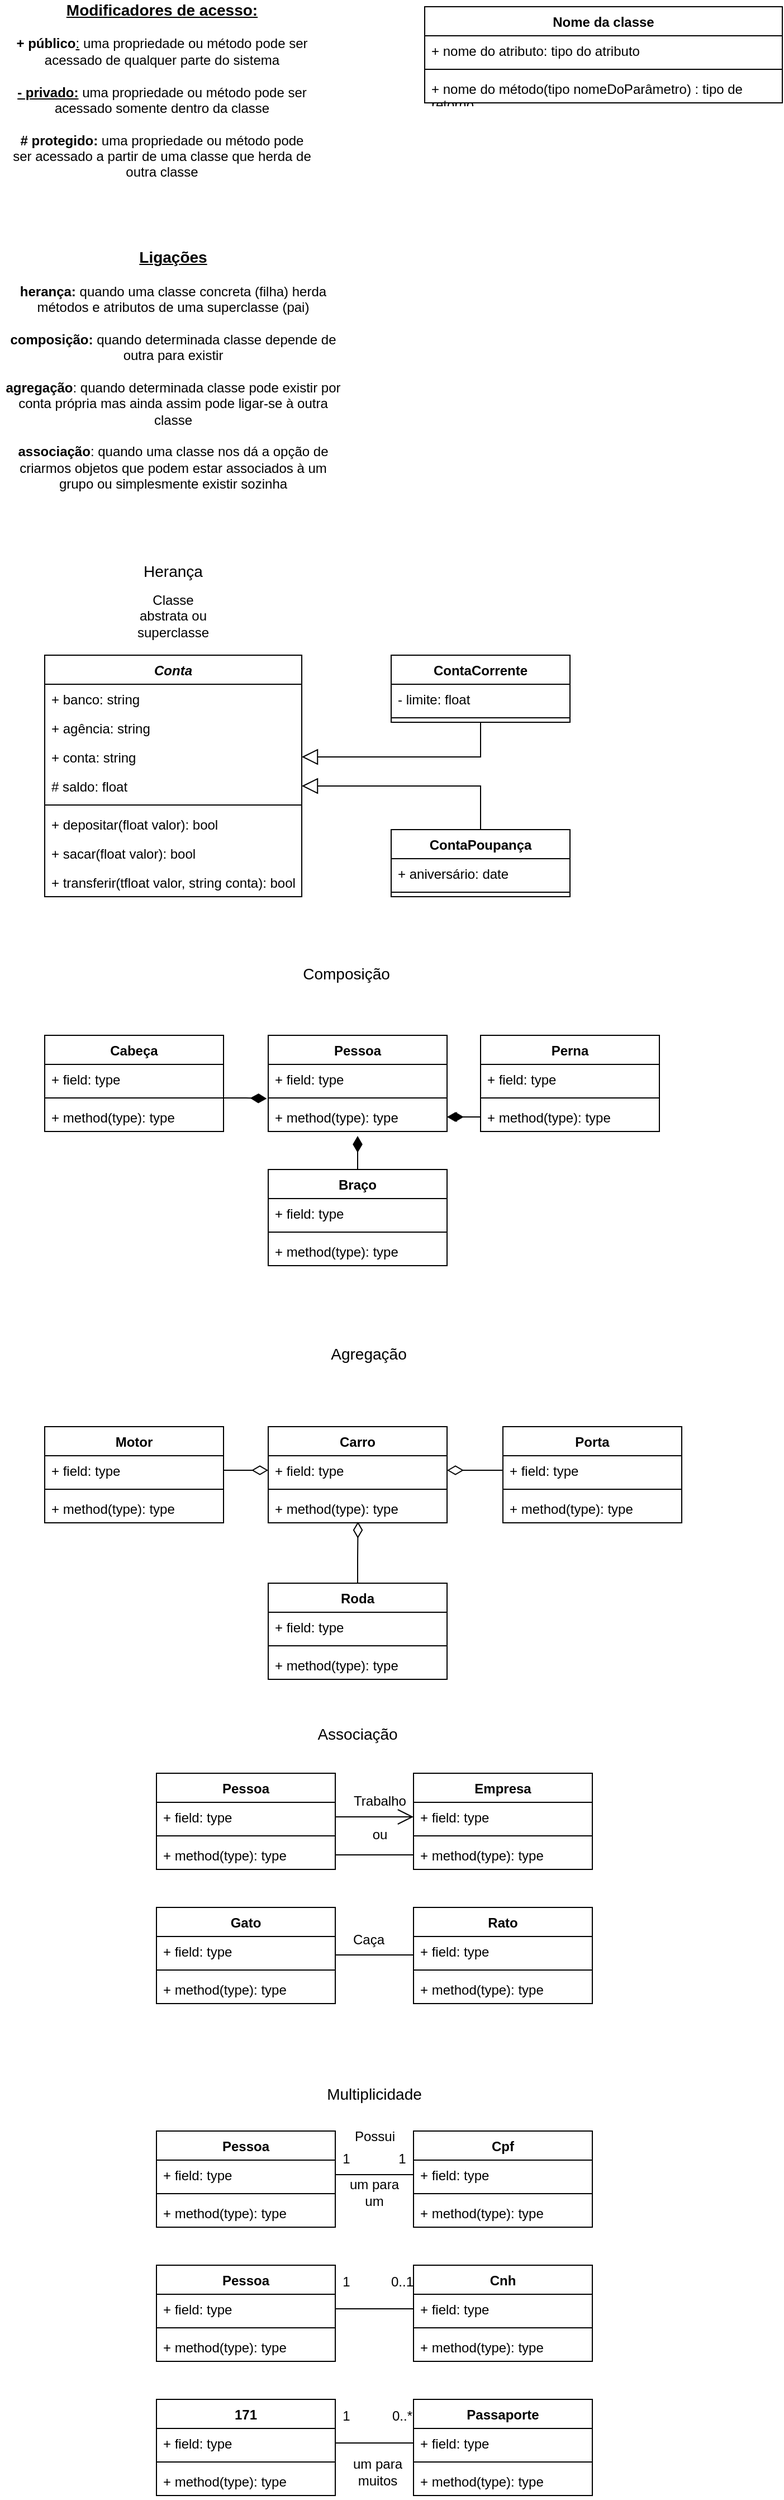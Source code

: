 <mxfile version="21.1.1" type="device">
  <diagram name="Página-1" id="pDy3V49xUpuXPkdamFhR">
    <mxGraphModel dx="1050" dy="581" grid="1" gridSize="10" guides="1" tooltips="1" connect="1" arrows="1" fold="1" page="1" pageScale="1" pageWidth="827" pageHeight="1169" math="0" shadow="0">
      <root>
        <mxCell id="0" />
        <mxCell id="1" parent="0" />
        <mxCell id="1Cip6DwEZSW43u6by4wo-1" value="&lt;u&gt;&lt;b&gt;&lt;font style=&quot;font-size: 14px;&quot;&gt;Modificadores de acesso:&lt;/font&gt;&lt;br&gt;&lt;/b&gt;&lt;/u&gt;&lt;br&gt;&lt;b style=&quot;&quot;&gt;+ público&lt;/b&gt;&lt;u&gt;:&lt;/u&gt; uma propriedade ou método pode ser acessado de qualquer parte do sistema&lt;br&gt;&lt;br&gt;&lt;u&gt;&lt;b&gt;- privado:&lt;/b&gt;&lt;/u&gt; uma propriedade ou método pode ser acessado somente dentro da classe&lt;br&gt;&lt;br&gt;&lt;b&gt;# protegido:&lt;/b&gt; uma propriedade ou método pode ser acessado a partir de uma classe que herda de outra classe" style="text;strokeColor=none;align=center;fillColor=none;html=1;verticalAlign=middle;whiteSpace=wrap;rounded=0;" vertex="1" parent="1">
          <mxGeometry x="10" y="40" width="270" height="150" as="geometry" />
        </mxCell>
        <mxCell id="1Cip6DwEZSW43u6by4wo-7" value="&lt;b style=&quot;text-decoration-line: underline;&quot;&gt;&lt;font style=&quot;font-size: 14px;&quot;&gt;Ligações&lt;/font&gt;&lt;/b&gt;&lt;br&gt;&lt;br&gt;&lt;b&gt;herança:&lt;/b&gt; quando uma classe concreta (filha) herda métodos e atributos de uma superclasse (pai)&lt;br&gt;&lt;br&gt;&lt;b&gt;composição: &lt;/b&gt;quando determinada classe depende de outra para existir&lt;br&gt;&lt;br&gt;&lt;b&gt;agregação&lt;/b&gt;: quando determinada classe pode existir por conta própria mas ainda assim pode ligar-se à outra classe&lt;br&gt;&lt;br&gt;&lt;b&gt;associação&lt;/b&gt;: quando uma classe nos dá a opção de criarmos objetos que podem estar associados à um grupo ou simplesmente existir sozinha" style="text;strokeColor=none;align=center;fillColor=none;html=1;verticalAlign=middle;whiteSpace=wrap;rounded=0;" vertex="1" parent="1">
          <mxGeometry y="350" width="310" height="30" as="geometry" />
        </mxCell>
        <mxCell id="1Cip6DwEZSW43u6by4wo-8" value="Nome da classe" style="swimlane;fontStyle=1;align=center;verticalAlign=top;childLayout=stackLayout;horizontal=1;startSize=26;horizontalStack=0;resizeParent=1;resizeParentMax=0;resizeLast=0;collapsible=1;marginBottom=0;whiteSpace=wrap;html=1;" vertex="1" parent="1">
          <mxGeometry x="380" y="40" width="320" height="86" as="geometry" />
        </mxCell>
        <mxCell id="1Cip6DwEZSW43u6by4wo-9" value="+ nome do atributo: tipo do atributo" style="text;strokeColor=none;fillColor=none;align=left;verticalAlign=top;spacingLeft=4;spacingRight=4;overflow=hidden;rotatable=0;points=[[0,0.5],[1,0.5]];portConstraint=eastwest;whiteSpace=wrap;html=1;" vertex="1" parent="1Cip6DwEZSW43u6by4wo-8">
          <mxGeometry y="26" width="320" height="26" as="geometry" />
        </mxCell>
        <mxCell id="1Cip6DwEZSW43u6by4wo-10" value="" style="line;strokeWidth=1;fillColor=none;align=left;verticalAlign=middle;spacingTop=-1;spacingLeft=3;spacingRight=3;rotatable=0;labelPosition=right;points=[];portConstraint=eastwest;strokeColor=inherit;" vertex="1" parent="1Cip6DwEZSW43u6by4wo-8">
          <mxGeometry y="52" width="320" height="8" as="geometry" />
        </mxCell>
        <mxCell id="1Cip6DwEZSW43u6by4wo-11" value="+ nome do método(tipo nomeDoParâmetro) : tipo de retorno" style="text;strokeColor=none;fillColor=none;align=left;verticalAlign=top;spacingLeft=4;spacingRight=4;overflow=hidden;rotatable=0;points=[[0,0.5],[1,0.5]];portConstraint=eastwest;whiteSpace=wrap;html=1;" vertex="1" parent="1Cip6DwEZSW43u6by4wo-8">
          <mxGeometry y="60" width="320" height="26" as="geometry" />
        </mxCell>
        <mxCell id="1Cip6DwEZSW43u6by4wo-12" value="&lt;font style=&quot;font-size: 14px;&quot;&gt;Herança&lt;/font&gt;" style="text;strokeColor=none;align=center;fillColor=none;html=1;verticalAlign=middle;whiteSpace=wrap;rounded=0;" vertex="1" parent="1">
          <mxGeometry x="125" y="530" width="60" height="30" as="geometry" />
        </mxCell>
        <mxCell id="1Cip6DwEZSW43u6by4wo-13" value="&lt;i&gt;Conta&lt;/i&gt;" style="swimlane;fontStyle=1;align=center;verticalAlign=top;childLayout=stackLayout;horizontal=1;startSize=26;horizontalStack=0;resizeParent=1;resizeParentMax=0;resizeLast=0;collapsible=1;marginBottom=0;whiteSpace=wrap;html=1;" vertex="1" parent="1">
          <mxGeometry x="40" y="620" width="230" height="216" as="geometry" />
        </mxCell>
        <mxCell id="1Cip6DwEZSW43u6by4wo-14" value="+ banco: string" style="text;strokeColor=none;fillColor=none;align=left;verticalAlign=top;spacingLeft=4;spacingRight=4;overflow=hidden;rotatable=0;points=[[0,0.5],[1,0.5]];portConstraint=eastwest;whiteSpace=wrap;html=1;" vertex="1" parent="1Cip6DwEZSW43u6by4wo-13">
          <mxGeometry y="26" width="230" height="26" as="geometry" />
        </mxCell>
        <mxCell id="1Cip6DwEZSW43u6by4wo-18" value="+ agência: string" style="text;strokeColor=none;fillColor=none;align=left;verticalAlign=top;spacingLeft=4;spacingRight=4;overflow=hidden;rotatable=0;points=[[0,0.5],[1,0.5]];portConstraint=eastwest;whiteSpace=wrap;html=1;" vertex="1" parent="1Cip6DwEZSW43u6by4wo-13">
          <mxGeometry y="52" width="230" height="26" as="geometry" />
        </mxCell>
        <mxCell id="1Cip6DwEZSW43u6by4wo-20" value="+ conta: string" style="text;strokeColor=none;fillColor=none;align=left;verticalAlign=top;spacingLeft=4;spacingRight=4;overflow=hidden;rotatable=0;points=[[0,0.5],[1,0.5]];portConstraint=eastwest;whiteSpace=wrap;html=1;" vertex="1" parent="1Cip6DwEZSW43u6by4wo-13">
          <mxGeometry y="78" width="230" height="26" as="geometry" />
        </mxCell>
        <mxCell id="1Cip6DwEZSW43u6by4wo-19" value="# saldo: float" style="text;strokeColor=none;fillColor=none;align=left;verticalAlign=top;spacingLeft=4;spacingRight=4;overflow=hidden;rotatable=0;points=[[0,0.5],[1,0.5]];portConstraint=eastwest;whiteSpace=wrap;html=1;" vertex="1" parent="1Cip6DwEZSW43u6by4wo-13">
          <mxGeometry y="104" width="230" height="26" as="geometry" />
        </mxCell>
        <mxCell id="1Cip6DwEZSW43u6by4wo-15" value="" style="line;strokeWidth=1;fillColor=none;align=left;verticalAlign=middle;spacingTop=-1;spacingLeft=3;spacingRight=3;rotatable=0;labelPosition=right;points=[];portConstraint=eastwest;strokeColor=inherit;" vertex="1" parent="1Cip6DwEZSW43u6by4wo-13">
          <mxGeometry y="130" width="230" height="8" as="geometry" />
        </mxCell>
        <mxCell id="1Cip6DwEZSW43u6by4wo-16" value="+ depositar(float valor): bool" style="text;strokeColor=none;fillColor=none;align=left;verticalAlign=top;spacingLeft=4;spacingRight=4;overflow=hidden;rotatable=0;points=[[0,0.5],[1,0.5]];portConstraint=eastwest;whiteSpace=wrap;html=1;" vertex="1" parent="1Cip6DwEZSW43u6by4wo-13">
          <mxGeometry y="138" width="230" height="26" as="geometry" />
        </mxCell>
        <mxCell id="1Cip6DwEZSW43u6by4wo-21" value="+ sacar(float valor): bool" style="text;strokeColor=none;fillColor=none;align=left;verticalAlign=top;spacingLeft=4;spacingRight=4;overflow=hidden;rotatable=0;points=[[0,0.5],[1,0.5]];portConstraint=eastwest;whiteSpace=wrap;html=1;" vertex="1" parent="1Cip6DwEZSW43u6by4wo-13">
          <mxGeometry y="164" width="230" height="26" as="geometry" />
        </mxCell>
        <mxCell id="1Cip6DwEZSW43u6by4wo-22" value="+ transferir(tfloat valor, string conta): bool" style="text;strokeColor=none;fillColor=none;align=left;verticalAlign=top;spacingLeft=4;spacingRight=4;overflow=hidden;rotatable=0;points=[[0,0.5],[1,0.5]];portConstraint=eastwest;whiteSpace=wrap;html=1;" vertex="1" parent="1Cip6DwEZSW43u6by4wo-13">
          <mxGeometry y="190" width="230" height="26" as="geometry" />
        </mxCell>
        <mxCell id="1Cip6DwEZSW43u6by4wo-23" value="Classe abstrata ou superclasse" style="text;strokeColor=none;align=center;fillColor=none;html=1;verticalAlign=middle;whiteSpace=wrap;rounded=0;" vertex="1" parent="1">
          <mxGeometry x="125" y="570" width="60" height="30" as="geometry" />
        </mxCell>
        <mxCell id="1Cip6DwEZSW43u6by4wo-35" style="edgeStyle=orthogonalEdgeStyle;rounded=0;orthogonalLoop=1;jettySize=auto;html=1;entryX=1;entryY=0.5;entryDx=0;entryDy=0;endArrow=block;endFill=0;endSize=12;" edge="1" parent="1" source="1Cip6DwEZSW43u6by4wo-26" target="1Cip6DwEZSW43u6by4wo-20">
          <mxGeometry relative="1" as="geometry" />
        </mxCell>
        <mxCell id="1Cip6DwEZSW43u6by4wo-26" value="ContaCorrente" style="swimlane;fontStyle=1;align=center;verticalAlign=top;childLayout=stackLayout;horizontal=1;startSize=26;horizontalStack=0;resizeParent=1;resizeParentMax=0;resizeLast=0;collapsible=1;marginBottom=0;whiteSpace=wrap;html=1;" vertex="1" parent="1">
          <mxGeometry x="350" y="620" width="160" height="60" as="geometry" />
        </mxCell>
        <mxCell id="1Cip6DwEZSW43u6by4wo-27" value="- limite: float" style="text;strokeColor=none;fillColor=none;align=left;verticalAlign=top;spacingLeft=4;spacingRight=4;overflow=hidden;rotatable=0;points=[[0,0.5],[1,0.5]];portConstraint=eastwest;whiteSpace=wrap;html=1;" vertex="1" parent="1Cip6DwEZSW43u6by4wo-26">
          <mxGeometry y="26" width="160" height="26" as="geometry" />
        </mxCell>
        <mxCell id="1Cip6DwEZSW43u6by4wo-28" value="" style="line;strokeWidth=1;fillColor=none;align=left;verticalAlign=middle;spacingTop=-1;spacingLeft=3;spacingRight=3;rotatable=0;labelPosition=right;points=[];portConstraint=eastwest;strokeColor=inherit;" vertex="1" parent="1Cip6DwEZSW43u6by4wo-26">
          <mxGeometry y="52" width="160" height="8" as="geometry" />
        </mxCell>
        <mxCell id="1Cip6DwEZSW43u6by4wo-38" style="edgeStyle=orthogonalEdgeStyle;rounded=0;orthogonalLoop=1;jettySize=auto;html=1;entryX=1;entryY=0.5;entryDx=0;entryDy=0;endArrow=block;endFill=0;startSize=6;endSize=12;" edge="1" parent="1" source="1Cip6DwEZSW43u6by4wo-30" target="1Cip6DwEZSW43u6by4wo-19">
          <mxGeometry relative="1" as="geometry" />
        </mxCell>
        <mxCell id="1Cip6DwEZSW43u6by4wo-30" value="ContaPoupança" style="swimlane;fontStyle=1;align=center;verticalAlign=top;childLayout=stackLayout;horizontal=1;startSize=26;horizontalStack=0;resizeParent=1;resizeParentMax=0;resizeLast=0;collapsible=1;marginBottom=0;whiteSpace=wrap;html=1;" vertex="1" parent="1">
          <mxGeometry x="350" y="776" width="160" height="60" as="geometry" />
        </mxCell>
        <mxCell id="1Cip6DwEZSW43u6by4wo-31" value="+ aniversário: date" style="text;strokeColor=none;fillColor=none;align=left;verticalAlign=top;spacingLeft=4;spacingRight=4;overflow=hidden;rotatable=0;points=[[0,0.5],[1,0.5]];portConstraint=eastwest;whiteSpace=wrap;html=1;" vertex="1" parent="1Cip6DwEZSW43u6by4wo-30">
          <mxGeometry y="26" width="160" height="26" as="geometry" />
        </mxCell>
        <mxCell id="1Cip6DwEZSW43u6by4wo-32" value="" style="line;strokeWidth=1;fillColor=none;align=left;verticalAlign=middle;spacingTop=-1;spacingLeft=3;spacingRight=3;rotatable=0;labelPosition=right;points=[];portConstraint=eastwest;strokeColor=inherit;" vertex="1" parent="1Cip6DwEZSW43u6by4wo-30">
          <mxGeometry y="52" width="160" height="8" as="geometry" />
        </mxCell>
        <mxCell id="1Cip6DwEZSW43u6by4wo-39" value="&lt;font style=&quot;font-size: 14px;&quot;&gt;Composição&lt;/font&gt;" style="text;strokeColor=none;align=center;fillColor=none;html=1;verticalAlign=middle;whiteSpace=wrap;rounded=0;" vertex="1" parent="1">
          <mxGeometry x="280" y="890" width="60" height="30" as="geometry" />
        </mxCell>
        <mxCell id="1Cip6DwEZSW43u6by4wo-40" value="Cabeça" style="swimlane;fontStyle=1;align=center;verticalAlign=top;childLayout=stackLayout;horizontal=1;startSize=26;horizontalStack=0;resizeParent=1;resizeParentMax=0;resizeLast=0;collapsible=1;marginBottom=0;whiteSpace=wrap;html=1;" vertex="1" parent="1">
          <mxGeometry x="40" y="960" width="160" height="86" as="geometry" />
        </mxCell>
        <mxCell id="1Cip6DwEZSW43u6by4wo-41" value="+ field: type" style="text;strokeColor=none;fillColor=none;align=left;verticalAlign=top;spacingLeft=4;spacingRight=4;overflow=hidden;rotatable=0;points=[[0,0.5],[1,0.5]];portConstraint=eastwest;whiteSpace=wrap;html=1;" vertex="1" parent="1Cip6DwEZSW43u6by4wo-40">
          <mxGeometry y="26" width="160" height="26" as="geometry" />
        </mxCell>
        <mxCell id="1Cip6DwEZSW43u6by4wo-42" value="" style="line;strokeWidth=1;fillColor=none;align=left;verticalAlign=middle;spacingTop=-1;spacingLeft=3;spacingRight=3;rotatable=0;labelPosition=right;points=[];portConstraint=eastwest;strokeColor=inherit;" vertex="1" parent="1Cip6DwEZSW43u6by4wo-40">
          <mxGeometry y="52" width="160" height="8" as="geometry" />
        </mxCell>
        <mxCell id="1Cip6DwEZSW43u6by4wo-43" value="+ method(type): type" style="text;strokeColor=none;fillColor=none;align=left;verticalAlign=top;spacingLeft=4;spacingRight=4;overflow=hidden;rotatable=0;points=[[0,0.5],[1,0.5]];portConstraint=eastwest;whiteSpace=wrap;html=1;" vertex="1" parent="1Cip6DwEZSW43u6by4wo-40">
          <mxGeometry y="60" width="160" height="26" as="geometry" />
        </mxCell>
        <mxCell id="1Cip6DwEZSW43u6by4wo-49" value="Pessoa" style="swimlane;fontStyle=1;align=center;verticalAlign=top;childLayout=stackLayout;horizontal=1;startSize=26;horizontalStack=0;resizeParent=1;resizeParentMax=0;resizeLast=0;collapsible=1;marginBottom=0;whiteSpace=wrap;html=1;" vertex="1" parent="1">
          <mxGeometry x="240" y="960" width="160" height="86" as="geometry" />
        </mxCell>
        <mxCell id="1Cip6DwEZSW43u6by4wo-50" value="+ field: type" style="text;strokeColor=none;fillColor=none;align=left;verticalAlign=top;spacingLeft=4;spacingRight=4;overflow=hidden;rotatable=0;points=[[0,0.5],[1,0.5]];portConstraint=eastwest;whiteSpace=wrap;html=1;" vertex="1" parent="1Cip6DwEZSW43u6by4wo-49">
          <mxGeometry y="26" width="160" height="26" as="geometry" />
        </mxCell>
        <mxCell id="1Cip6DwEZSW43u6by4wo-51" value="" style="line;strokeWidth=1;fillColor=none;align=left;verticalAlign=middle;spacingTop=-1;spacingLeft=3;spacingRight=3;rotatable=0;labelPosition=right;points=[];portConstraint=eastwest;strokeColor=inherit;" vertex="1" parent="1Cip6DwEZSW43u6by4wo-49">
          <mxGeometry y="52" width="160" height="8" as="geometry" />
        </mxCell>
        <mxCell id="1Cip6DwEZSW43u6by4wo-52" value="+ method(type): type" style="text;strokeColor=none;fillColor=none;align=left;verticalAlign=top;spacingLeft=4;spacingRight=4;overflow=hidden;rotatable=0;points=[[0,0.5],[1,0.5]];portConstraint=eastwest;whiteSpace=wrap;html=1;" vertex="1" parent="1Cip6DwEZSW43u6by4wo-49">
          <mxGeometry y="60" width="160" height="26" as="geometry" />
        </mxCell>
        <mxCell id="1Cip6DwEZSW43u6by4wo-53" value="Perna" style="swimlane;fontStyle=1;align=center;verticalAlign=top;childLayout=stackLayout;horizontal=1;startSize=26;horizontalStack=0;resizeParent=1;resizeParentMax=0;resizeLast=0;collapsible=1;marginBottom=0;whiteSpace=wrap;html=1;" vertex="1" parent="1">
          <mxGeometry x="430" y="960" width="160" height="86" as="geometry" />
        </mxCell>
        <mxCell id="1Cip6DwEZSW43u6by4wo-54" value="+ field: type" style="text;strokeColor=none;fillColor=none;align=left;verticalAlign=top;spacingLeft=4;spacingRight=4;overflow=hidden;rotatable=0;points=[[0,0.5],[1,0.5]];portConstraint=eastwest;whiteSpace=wrap;html=1;" vertex="1" parent="1Cip6DwEZSW43u6by4wo-53">
          <mxGeometry y="26" width="160" height="26" as="geometry" />
        </mxCell>
        <mxCell id="1Cip6DwEZSW43u6by4wo-55" value="" style="line;strokeWidth=1;fillColor=none;align=left;verticalAlign=middle;spacingTop=-1;spacingLeft=3;spacingRight=3;rotatable=0;labelPosition=right;points=[];portConstraint=eastwest;strokeColor=inherit;" vertex="1" parent="1Cip6DwEZSW43u6by4wo-53">
          <mxGeometry y="52" width="160" height="8" as="geometry" />
        </mxCell>
        <mxCell id="1Cip6DwEZSW43u6by4wo-56" value="+ method(type): type" style="text;strokeColor=none;fillColor=none;align=left;verticalAlign=top;spacingLeft=4;spacingRight=4;overflow=hidden;rotatable=0;points=[[0,0.5],[1,0.5]];portConstraint=eastwest;whiteSpace=wrap;html=1;" vertex="1" parent="1Cip6DwEZSW43u6by4wo-53">
          <mxGeometry y="60" width="160" height="26" as="geometry" />
        </mxCell>
        <mxCell id="1Cip6DwEZSW43u6by4wo-63" style="edgeStyle=orthogonalEdgeStyle;rounded=0;orthogonalLoop=1;jettySize=auto;html=1;startSize=12;endArrow=diamondThin;endFill=1;endSize=12;" edge="1" parent="1" source="1Cip6DwEZSW43u6by4wo-57">
          <mxGeometry relative="1" as="geometry">
            <mxPoint x="320" y="1050" as="targetPoint" />
          </mxGeometry>
        </mxCell>
        <mxCell id="1Cip6DwEZSW43u6by4wo-57" value="Braço" style="swimlane;fontStyle=1;align=center;verticalAlign=top;childLayout=stackLayout;horizontal=1;startSize=26;horizontalStack=0;resizeParent=1;resizeParentMax=0;resizeLast=0;collapsible=1;marginBottom=0;whiteSpace=wrap;html=1;" vertex="1" parent="1">
          <mxGeometry x="240" y="1080" width="160" height="86" as="geometry" />
        </mxCell>
        <mxCell id="1Cip6DwEZSW43u6by4wo-58" value="+ field: type" style="text;strokeColor=none;fillColor=none;align=left;verticalAlign=top;spacingLeft=4;spacingRight=4;overflow=hidden;rotatable=0;points=[[0,0.5],[1,0.5]];portConstraint=eastwest;whiteSpace=wrap;html=1;" vertex="1" parent="1Cip6DwEZSW43u6by4wo-57">
          <mxGeometry y="26" width="160" height="26" as="geometry" />
        </mxCell>
        <mxCell id="1Cip6DwEZSW43u6by4wo-59" value="" style="line;strokeWidth=1;fillColor=none;align=left;verticalAlign=middle;spacingTop=-1;spacingLeft=3;spacingRight=3;rotatable=0;labelPosition=right;points=[];portConstraint=eastwest;strokeColor=inherit;" vertex="1" parent="1Cip6DwEZSW43u6by4wo-57">
          <mxGeometry y="52" width="160" height="8" as="geometry" />
        </mxCell>
        <mxCell id="1Cip6DwEZSW43u6by4wo-60" value="+ method(type): type" style="text;strokeColor=none;fillColor=none;align=left;verticalAlign=top;spacingLeft=4;spacingRight=4;overflow=hidden;rotatable=0;points=[[0,0.5],[1,0.5]];portConstraint=eastwest;whiteSpace=wrap;html=1;" vertex="1" parent="1Cip6DwEZSW43u6by4wo-57">
          <mxGeometry y="60" width="160" height="26" as="geometry" />
        </mxCell>
        <mxCell id="1Cip6DwEZSW43u6by4wo-62" style="edgeStyle=orthogonalEdgeStyle;rounded=0;orthogonalLoop=1;jettySize=auto;html=1;entryX=-0.008;entryY=-0.131;entryDx=0;entryDy=0;entryPerimeter=0;endSize=12;endArrow=diamondThin;endFill=1;" edge="1" parent="1" source="1Cip6DwEZSW43u6by4wo-42" target="1Cip6DwEZSW43u6by4wo-52">
          <mxGeometry relative="1" as="geometry" />
        </mxCell>
        <mxCell id="1Cip6DwEZSW43u6by4wo-64" style="edgeStyle=orthogonalEdgeStyle;rounded=0;orthogonalLoop=1;jettySize=auto;html=1;entryX=1;entryY=0.5;entryDx=0;entryDy=0;endSize=12;endArrow=diamondThin;endFill=1;" edge="1" parent="1" source="1Cip6DwEZSW43u6by4wo-56" target="1Cip6DwEZSW43u6by4wo-52">
          <mxGeometry relative="1" as="geometry" />
        </mxCell>
        <mxCell id="1Cip6DwEZSW43u6by4wo-65" style="edgeStyle=orthogonalEdgeStyle;rounded=0;orthogonalLoop=1;jettySize=auto;html=1;entryX=1;entryY=0.5;entryDx=0;entryDy=0;" edge="1" parent="1" source="1Cip6DwEZSW43u6by4wo-56" target="1Cip6DwEZSW43u6by4wo-52">
          <mxGeometry relative="1" as="geometry" />
        </mxCell>
        <mxCell id="1Cip6DwEZSW43u6by4wo-66" value="&lt;font style=&quot;font-size: 14px;&quot;&gt;Agregação&lt;/font&gt;" style="text;strokeColor=none;align=center;fillColor=none;html=1;verticalAlign=middle;whiteSpace=wrap;rounded=0;" vertex="1" parent="1">
          <mxGeometry x="300" y="1230" width="60" height="30" as="geometry" />
        </mxCell>
        <mxCell id="1Cip6DwEZSW43u6by4wo-68" value="Carro" style="swimlane;fontStyle=1;align=center;verticalAlign=top;childLayout=stackLayout;horizontal=1;startSize=26;horizontalStack=0;resizeParent=1;resizeParentMax=0;resizeLast=0;collapsible=1;marginBottom=0;whiteSpace=wrap;html=1;" vertex="1" parent="1">
          <mxGeometry x="240" y="1310" width="160" height="86" as="geometry" />
        </mxCell>
        <mxCell id="1Cip6DwEZSW43u6by4wo-69" value="+ field: type" style="text;strokeColor=none;fillColor=none;align=left;verticalAlign=top;spacingLeft=4;spacingRight=4;overflow=hidden;rotatable=0;points=[[0,0.5],[1,0.5]];portConstraint=eastwest;whiteSpace=wrap;html=1;" vertex="1" parent="1Cip6DwEZSW43u6by4wo-68">
          <mxGeometry y="26" width="160" height="26" as="geometry" />
        </mxCell>
        <mxCell id="1Cip6DwEZSW43u6by4wo-70" value="" style="line;strokeWidth=1;fillColor=none;align=left;verticalAlign=middle;spacingTop=-1;spacingLeft=3;spacingRight=3;rotatable=0;labelPosition=right;points=[];portConstraint=eastwest;strokeColor=inherit;" vertex="1" parent="1Cip6DwEZSW43u6by4wo-68">
          <mxGeometry y="52" width="160" height="8" as="geometry" />
        </mxCell>
        <mxCell id="1Cip6DwEZSW43u6by4wo-71" value="+ method(type): type" style="text;strokeColor=none;fillColor=none;align=left;verticalAlign=top;spacingLeft=4;spacingRight=4;overflow=hidden;rotatable=0;points=[[0,0.5],[1,0.5]];portConstraint=eastwest;whiteSpace=wrap;html=1;" vertex="1" parent="1Cip6DwEZSW43u6by4wo-68">
          <mxGeometry y="60" width="160" height="26" as="geometry" />
        </mxCell>
        <mxCell id="1Cip6DwEZSW43u6by4wo-72" value="Motor" style="swimlane;fontStyle=1;align=center;verticalAlign=top;childLayout=stackLayout;horizontal=1;startSize=26;horizontalStack=0;resizeParent=1;resizeParentMax=0;resizeLast=0;collapsible=1;marginBottom=0;whiteSpace=wrap;html=1;" vertex="1" parent="1">
          <mxGeometry x="40" y="1310" width="160" height="86" as="geometry" />
        </mxCell>
        <mxCell id="1Cip6DwEZSW43u6by4wo-73" value="+ field: type" style="text;strokeColor=none;fillColor=none;align=left;verticalAlign=top;spacingLeft=4;spacingRight=4;overflow=hidden;rotatable=0;points=[[0,0.5],[1,0.5]];portConstraint=eastwest;whiteSpace=wrap;html=1;" vertex="1" parent="1Cip6DwEZSW43u6by4wo-72">
          <mxGeometry y="26" width="160" height="26" as="geometry" />
        </mxCell>
        <mxCell id="1Cip6DwEZSW43u6by4wo-74" value="" style="line;strokeWidth=1;fillColor=none;align=left;verticalAlign=middle;spacingTop=-1;spacingLeft=3;spacingRight=3;rotatable=0;labelPosition=right;points=[];portConstraint=eastwest;strokeColor=inherit;" vertex="1" parent="1Cip6DwEZSW43u6by4wo-72">
          <mxGeometry y="52" width="160" height="8" as="geometry" />
        </mxCell>
        <mxCell id="1Cip6DwEZSW43u6by4wo-75" value="+ method(type): type" style="text;strokeColor=none;fillColor=none;align=left;verticalAlign=top;spacingLeft=4;spacingRight=4;overflow=hidden;rotatable=0;points=[[0,0.5],[1,0.5]];portConstraint=eastwest;whiteSpace=wrap;html=1;" vertex="1" parent="1Cip6DwEZSW43u6by4wo-72">
          <mxGeometry y="60" width="160" height="26" as="geometry" />
        </mxCell>
        <mxCell id="1Cip6DwEZSW43u6by4wo-76" value="Porta" style="swimlane;fontStyle=1;align=center;verticalAlign=top;childLayout=stackLayout;horizontal=1;startSize=26;horizontalStack=0;resizeParent=1;resizeParentMax=0;resizeLast=0;collapsible=1;marginBottom=0;whiteSpace=wrap;html=1;" vertex="1" parent="1">
          <mxGeometry x="450" y="1310" width="160" height="86" as="geometry" />
        </mxCell>
        <mxCell id="1Cip6DwEZSW43u6by4wo-77" value="+ field: type" style="text;strokeColor=none;fillColor=none;align=left;verticalAlign=top;spacingLeft=4;spacingRight=4;overflow=hidden;rotatable=0;points=[[0,0.5],[1,0.5]];portConstraint=eastwest;whiteSpace=wrap;html=1;" vertex="1" parent="1Cip6DwEZSW43u6by4wo-76">
          <mxGeometry y="26" width="160" height="26" as="geometry" />
        </mxCell>
        <mxCell id="1Cip6DwEZSW43u6by4wo-78" value="" style="line;strokeWidth=1;fillColor=none;align=left;verticalAlign=middle;spacingTop=-1;spacingLeft=3;spacingRight=3;rotatable=0;labelPosition=right;points=[];portConstraint=eastwest;strokeColor=inherit;" vertex="1" parent="1Cip6DwEZSW43u6by4wo-76">
          <mxGeometry y="52" width="160" height="8" as="geometry" />
        </mxCell>
        <mxCell id="1Cip6DwEZSW43u6by4wo-79" value="+ method(type): type" style="text;strokeColor=none;fillColor=none;align=left;verticalAlign=top;spacingLeft=4;spacingRight=4;overflow=hidden;rotatable=0;points=[[0,0.5],[1,0.5]];portConstraint=eastwest;whiteSpace=wrap;html=1;" vertex="1" parent="1Cip6DwEZSW43u6by4wo-76">
          <mxGeometry y="60" width="160" height="26" as="geometry" />
        </mxCell>
        <mxCell id="1Cip6DwEZSW43u6by4wo-85" style="edgeStyle=orthogonalEdgeStyle;rounded=0;orthogonalLoop=1;jettySize=auto;html=1;entryX=0.502;entryY=0.962;entryDx=0;entryDy=0;entryPerimeter=0;endArrow=diamondThin;endFill=0;endSize=12;" edge="1" parent="1" source="1Cip6DwEZSW43u6by4wo-81" target="1Cip6DwEZSW43u6by4wo-71">
          <mxGeometry relative="1" as="geometry" />
        </mxCell>
        <mxCell id="1Cip6DwEZSW43u6by4wo-81" value="Roda" style="swimlane;fontStyle=1;align=center;verticalAlign=top;childLayout=stackLayout;horizontal=1;startSize=26;horizontalStack=0;resizeParent=1;resizeParentMax=0;resizeLast=0;collapsible=1;marginBottom=0;whiteSpace=wrap;html=1;" vertex="1" parent="1">
          <mxGeometry x="240" y="1450" width="160" height="86" as="geometry" />
        </mxCell>
        <mxCell id="1Cip6DwEZSW43u6by4wo-82" value="+ field: type" style="text;strokeColor=none;fillColor=none;align=left;verticalAlign=top;spacingLeft=4;spacingRight=4;overflow=hidden;rotatable=0;points=[[0,0.5],[1,0.5]];portConstraint=eastwest;whiteSpace=wrap;html=1;" vertex="1" parent="1Cip6DwEZSW43u6by4wo-81">
          <mxGeometry y="26" width="160" height="26" as="geometry" />
        </mxCell>
        <mxCell id="1Cip6DwEZSW43u6by4wo-83" value="" style="line;strokeWidth=1;fillColor=none;align=left;verticalAlign=middle;spacingTop=-1;spacingLeft=3;spacingRight=3;rotatable=0;labelPosition=right;points=[];portConstraint=eastwest;strokeColor=inherit;" vertex="1" parent="1Cip6DwEZSW43u6by4wo-81">
          <mxGeometry y="52" width="160" height="8" as="geometry" />
        </mxCell>
        <mxCell id="1Cip6DwEZSW43u6by4wo-84" value="+ method(type): type" style="text;strokeColor=none;fillColor=none;align=left;verticalAlign=top;spacingLeft=4;spacingRight=4;overflow=hidden;rotatable=0;points=[[0,0.5],[1,0.5]];portConstraint=eastwest;whiteSpace=wrap;html=1;" vertex="1" parent="1Cip6DwEZSW43u6by4wo-81">
          <mxGeometry y="60" width="160" height="26" as="geometry" />
        </mxCell>
        <mxCell id="1Cip6DwEZSW43u6by4wo-86" style="edgeStyle=orthogonalEdgeStyle;rounded=0;orthogonalLoop=1;jettySize=auto;html=1;entryX=1;entryY=0.5;entryDx=0;entryDy=0;endArrow=diamondThin;endFill=0;endSize=12;" edge="1" parent="1" source="1Cip6DwEZSW43u6by4wo-77" target="1Cip6DwEZSW43u6by4wo-69">
          <mxGeometry relative="1" as="geometry" />
        </mxCell>
        <mxCell id="1Cip6DwEZSW43u6by4wo-87" style="edgeStyle=orthogonalEdgeStyle;rounded=0;orthogonalLoop=1;jettySize=auto;html=1;endArrow=diamondThin;endFill=0;endSize=12;" edge="1" parent="1" source="1Cip6DwEZSW43u6by4wo-73" target="1Cip6DwEZSW43u6by4wo-69">
          <mxGeometry relative="1" as="geometry" />
        </mxCell>
        <mxCell id="1Cip6DwEZSW43u6by4wo-88" value="&lt;font style=&quot;font-size: 14px;&quot;&gt;Associação&lt;/font&gt;" style="text;strokeColor=none;align=center;fillColor=none;html=1;verticalAlign=middle;whiteSpace=wrap;rounded=0;" vertex="1" parent="1">
          <mxGeometry x="290" y="1570" width="60" height="30" as="geometry" />
        </mxCell>
        <mxCell id="1Cip6DwEZSW43u6by4wo-90" value="Pessoa" style="swimlane;fontStyle=1;align=center;verticalAlign=top;childLayout=stackLayout;horizontal=1;startSize=26;horizontalStack=0;resizeParent=1;resizeParentMax=0;resizeLast=0;collapsible=1;marginBottom=0;whiteSpace=wrap;html=1;" vertex="1" parent="1">
          <mxGeometry x="140" y="1620" width="160" height="86" as="geometry" />
        </mxCell>
        <mxCell id="1Cip6DwEZSW43u6by4wo-91" value="+ field: type" style="text;strokeColor=none;fillColor=none;align=left;verticalAlign=top;spacingLeft=4;spacingRight=4;overflow=hidden;rotatable=0;points=[[0,0.5],[1,0.5]];portConstraint=eastwest;whiteSpace=wrap;html=1;" vertex="1" parent="1Cip6DwEZSW43u6by4wo-90">
          <mxGeometry y="26" width="160" height="26" as="geometry" />
        </mxCell>
        <mxCell id="1Cip6DwEZSW43u6by4wo-92" value="" style="line;strokeWidth=1;fillColor=none;align=left;verticalAlign=middle;spacingTop=-1;spacingLeft=3;spacingRight=3;rotatable=0;labelPosition=right;points=[];portConstraint=eastwest;strokeColor=inherit;" vertex="1" parent="1Cip6DwEZSW43u6by4wo-90">
          <mxGeometry y="52" width="160" height="8" as="geometry" />
        </mxCell>
        <mxCell id="1Cip6DwEZSW43u6by4wo-93" value="+ method(type): type" style="text;strokeColor=none;fillColor=none;align=left;verticalAlign=top;spacingLeft=4;spacingRight=4;overflow=hidden;rotatable=0;points=[[0,0.5],[1,0.5]];portConstraint=eastwest;whiteSpace=wrap;html=1;" vertex="1" parent="1Cip6DwEZSW43u6by4wo-90">
          <mxGeometry y="60" width="160" height="26" as="geometry" />
        </mxCell>
        <mxCell id="1Cip6DwEZSW43u6by4wo-96" value="Empresa" style="swimlane;fontStyle=1;align=center;verticalAlign=top;childLayout=stackLayout;horizontal=1;startSize=26;horizontalStack=0;resizeParent=1;resizeParentMax=0;resizeLast=0;collapsible=1;marginBottom=0;whiteSpace=wrap;html=1;" vertex="1" parent="1">
          <mxGeometry x="370" y="1620" width="160" height="86" as="geometry" />
        </mxCell>
        <mxCell id="1Cip6DwEZSW43u6by4wo-97" value="+ field: type" style="text;strokeColor=none;fillColor=none;align=left;verticalAlign=top;spacingLeft=4;spacingRight=4;overflow=hidden;rotatable=0;points=[[0,0.5],[1,0.5]];portConstraint=eastwest;whiteSpace=wrap;html=1;" vertex="1" parent="1Cip6DwEZSW43u6by4wo-96">
          <mxGeometry y="26" width="160" height="26" as="geometry" />
        </mxCell>
        <mxCell id="1Cip6DwEZSW43u6by4wo-98" value="" style="line;strokeWidth=1;fillColor=none;align=left;verticalAlign=middle;spacingTop=-1;spacingLeft=3;spacingRight=3;rotatable=0;labelPosition=right;points=[];portConstraint=eastwest;strokeColor=inherit;" vertex="1" parent="1Cip6DwEZSW43u6by4wo-96">
          <mxGeometry y="52" width="160" height="8" as="geometry" />
        </mxCell>
        <mxCell id="1Cip6DwEZSW43u6by4wo-99" value="+ method(type): type" style="text;strokeColor=none;fillColor=none;align=left;verticalAlign=top;spacingLeft=4;spacingRight=4;overflow=hidden;rotatable=0;points=[[0,0.5],[1,0.5]];portConstraint=eastwest;whiteSpace=wrap;html=1;" vertex="1" parent="1Cip6DwEZSW43u6by4wo-96">
          <mxGeometry y="60" width="160" height="26" as="geometry" />
        </mxCell>
        <mxCell id="1Cip6DwEZSW43u6by4wo-100" style="edgeStyle=orthogonalEdgeStyle;rounded=0;orthogonalLoop=1;jettySize=auto;html=1;entryX=0;entryY=0.5;entryDx=0;entryDy=0;endArrow=open;endFill=0;startSize=12;endSize=12;" edge="1" parent="1" source="1Cip6DwEZSW43u6by4wo-91" target="1Cip6DwEZSW43u6by4wo-97">
          <mxGeometry relative="1" as="geometry" />
        </mxCell>
        <mxCell id="1Cip6DwEZSW43u6by4wo-101" value="ou" style="text;strokeColor=none;align=center;fillColor=none;html=1;verticalAlign=middle;whiteSpace=wrap;rounded=0;" vertex="1" parent="1">
          <mxGeometry x="310" y="1660" width="60" height="30" as="geometry" />
        </mxCell>
        <mxCell id="1Cip6DwEZSW43u6by4wo-102" style="edgeStyle=orthogonalEdgeStyle;rounded=0;orthogonalLoop=1;jettySize=auto;html=1;endArrow=none;endFill=0;" edge="1" parent="1" source="1Cip6DwEZSW43u6by4wo-93" target="1Cip6DwEZSW43u6by4wo-99">
          <mxGeometry relative="1" as="geometry" />
        </mxCell>
        <mxCell id="1Cip6DwEZSW43u6by4wo-103" value="Trabalho" style="text;strokeColor=none;align=center;fillColor=none;html=1;verticalAlign=middle;whiteSpace=wrap;rounded=0;" vertex="1" parent="1">
          <mxGeometry x="310" y="1630" width="60" height="30" as="geometry" />
        </mxCell>
        <mxCell id="1Cip6DwEZSW43u6by4wo-104" value="Gato" style="swimlane;fontStyle=1;align=center;verticalAlign=top;childLayout=stackLayout;horizontal=1;startSize=26;horizontalStack=0;resizeParent=1;resizeParentMax=0;resizeLast=0;collapsible=1;marginBottom=0;whiteSpace=wrap;html=1;" vertex="1" parent="1">
          <mxGeometry x="140" y="1740" width="160" height="86" as="geometry" />
        </mxCell>
        <mxCell id="1Cip6DwEZSW43u6by4wo-105" value="+ field: type" style="text;strokeColor=none;fillColor=none;align=left;verticalAlign=top;spacingLeft=4;spacingRight=4;overflow=hidden;rotatable=0;points=[[0,0.5],[1,0.5]];portConstraint=eastwest;whiteSpace=wrap;html=1;" vertex="1" parent="1Cip6DwEZSW43u6by4wo-104">
          <mxGeometry y="26" width="160" height="26" as="geometry" />
        </mxCell>
        <mxCell id="1Cip6DwEZSW43u6by4wo-106" value="" style="line;strokeWidth=1;fillColor=none;align=left;verticalAlign=middle;spacingTop=-1;spacingLeft=3;spacingRight=3;rotatable=0;labelPosition=right;points=[];portConstraint=eastwest;strokeColor=inherit;" vertex="1" parent="1Cip6DwEZSW43u6by4wo-104">
          <mxGeometry y="52" width="160" height="8" as="geometry" />
        </mxCell>
        <mxCell id="1Cip6DwEZSW43u6by4wo-107" value="+ method(type): type" style="text;strokeColor=none;fillColor=none;align=left;verticalAlign=top;spacingLeft=4;spacingRight=4;overflow=hidden;rotatable=0;points=[[0,0.5],[1,0.5]];portConstraint=eastwest;whiteSpace=wrap;html=1;" vertex="1" parent="1Cip6DwEZSW43u6by4wo-104">
          <mxGeometry y="60" width="160" height="26" as="geometry" />
        </mxCell>
        <mxCell id="1Cip6DwEZSW43u6by4wo-108" value="Rato" style="swimlane;fontStyle=1;align=center;verticalAlign=top;childLayout=stackLayout;horizontal=1;startSize=26;horizontalStack=0;resizeParent=1;resizeParentMax=0;resizeLast=0;collapsible=1;marginBottom=0;whiteSpace=wrap;html=1;" vertex="1" parent="1">
          <mxGeometry x="370" y="1740" width="160" height="86" as="geometry" />
        </mxCell>
        <mxCell id="1Cip6DwEZSW43u6by4wo-109" value="+ field: type" style="text;strokeColor=none;fillColor=none;align=left;verticalAlign=top;spacingLeft=4;spacingRight=4;overflow=hidden;rotatable=0;points=[[0,0.5],[1,0.5]];portConstraint=eastwest;whiteSpace=wrap;html=1;" vertex="1" parent="1Cip6DwEZSW43u6by4wo-108">
          <mxGeometry y="26" width="160" height="26" as="geometry" />
        </mxCell>
        <mxCell id="1Cip6DwEZSW43u6by4wo-110" value="" style="line;strokeWidth=1;fillColor=none;align=left;verticalAlign=middle;spacingTop=-1;spacingLeft=3;spacingRight=3;rotatable=0;labelPosition=right;points=[];portConstraint=eastwest;strokeColor=inherit;" vertex="1" parent="1Cip6DwEZSW43u6by4wo-108">
          <mxGeometry y="52" width="160" height="8" as="geometry" />
        </mxCell>
        <mxCell id="1Cip6DwEZSW43u6by4wo-111" value="+ method(type): type" style="text;strokeColor=none;fillColor=none;align=left;verticalAlign=top;spacingLeft=4;spacingRight=4;overflow=hidden;rotatable=0;points=[[0,0.5],[1,0.5]];portConstraint=eastwest;whiteSpace=wrap;html=1;" vertex="1" parent="1Cip6DwEZSW43u6by4wo-108">
          <mxGeometry y="60" width="160" height="26" as="geometry" />
        </mxCell>
        <mxCell id="1Cip6DwEZSW43u6by4wo-115" style="edgeStyle=orthogonalEdgeStyle;rounded=0;orthogonalLoop=1;jettySize=auto;html=1;endArrow=none;endFill=0;" edge="1" parent="1">
          <mxGeometry relative="1" as="geometry">
            <mxPoint x="300" y="1782.5" as="sourcePoint" />
            <mxPoint x="370" y="1782.5" as="targetPoint" />
          </mxGeometry>
        </mxCell>
        <mxCell id="1Cip6DwEZSW43u6by4wo-116" value="Caça" style="text;strokeColor=none;align=center;fillColor=none;html=1;verticalAlign=middle;whiteSpace=wrap;rounded=0;" vertex="1" parent="1">
          <mxGeometry x="300" y="1754" width="60" height="30" as="geometry" />
        </mxCell>
        <mxCell id="1Cip6DwEZSW43u6by4wo-117" value="&lt;span style=&quot;font-size: 14px;&quot;&gt;Multiplicidade&lt;br&gt;&lt;br&gt;&lt;/span&gt;" style="text;strokeColor=none;align=center;fillColor=none;html=1;verticalAlign=middle;whiteSpace=wrap;rounded=0;" vertex="1" parent="1">
          <mxGeometry x="300" y="1900" width="70" height="30" as="geometry" />
        </mxCell>
        <mxCell id="1Cip6DwEZSW43u6by4wo-119" value="Pessoa" style="swimlane;fontStyle=1;align=center;verticalAlign=top;childLayout=stackLayout;horizontal=1;startSize=26;horizontalStack=0;resizeParent=1;resizeParentMax=0;resizeLast=0;collapsible=1;marginBottom=0;whiteSpace=wrap;html=1;" vertex="1" parent="1">
          <mxGeometry x="140" y="1940" width="160" height="86" as="geometry" />
        </mxCell>
        <mxCell id="1Cip6DwEZSW43u6by4wo-120" value="+ field: type" style="text;strokeColor=none;fillColor=none;align=left;verticalAlign=top;spacingLeft=4;spacingRight=4;overflow=hidden;rotatable=0;points=[[0,0.5],[1,0.5]];portConstraint=eastwest;whiteSpace=wrap;html=1;" vertex="1" parent="1Cip6DwEZSW43u6by4wo-119">
          <mxGeometry y="26" width="160" height="26" as="geometry" />
        </mxCell>
        <mxCell id="1Cip6DwEZSW43u6by4wo-121" value="" style="line;strokeWidth=1;fillColor=none;align=left;verticalAlign=middle;spacingTop=-1;spacingLeft=3;spacingRight=3;rotatable=0;labelPosition=right;points=[];portConstraint=eastwest;strokeColor=inherit;" vertex="1" parent="1Cip6DwEZSW43u6by4wo-119">
          <mxGeometry y="52" width="160" height="8" as="geometry" />
        </mxCell>
        <mxCell id="1Cip6DwEZSW43u6by4wo-122" value="+ method(type): type" style="text;strokeColor=none;fillColor=none;align=left;verticalAlign=top;spacingLeft=4;spacingRight=4;overflow=hidden;rotatable=0;points=[[0,0.5],[1,0.5]];portConstraint=eastwest;whiteSpace=wrap;html=1;" vertex="1" parent="1Cip6DwEZSW43u6by4wo-119">
          <mxGeometry y="60" width="160" height="26" as="geometry" />
        </mxCell>
        <mxCell id="1Cip6DwEZSW43u6by4wo-127" value="Cpf" style="swimlane;fontStyle=1;align=center;verticalAlign=top;childLayout=stackLayout;horizontal=1;startSize=26;horizontalStack=0;resizeParent=1;resizeParentMax=0;resizeLast=0;collapsible=1;marginBottom=0;whiteSpace=wrap;html=1;" vertex="1" parent="1">
          <mxGeometry x="370" y="1940" width="160" height="86" as="geometry" />
        </mxCell>
        <mxCell id="1Cip6DwEZSW43u6by4wo-128" value="+ field: type" style="text;strokeColor=none;fillColor=none;align=left;verticalAlign=top;spacingLeft=4;spacingRight=4;overflow=hidden;rotatable=0;points=[[0,0.5],[1,0.5]];portConstraint=eastwest;whiteSpace=wrap;html=1;" vertex="1" parent="1Cip6DwEZSW43u6by4wo-127">
          <mxGeometry y="26" width="160" height="26" as="geometry" />
        </mxCell>
        <mxCell id="1Cip6DwEZSW43u6by4wo-129" value="" style="line;strokeWidth=1;fillColor=none;align=left;verticalAlign=middle;spacingTop=-1;spacingLeft=3;spacingRight=3;rotatable=0;labelPosition=right;points=[];portConstraint=eastwest;strokeColor=inherit;" vertex="1" parent="1Cip6DwEZSW43u6by4wo-127">
          <mxGeometry y="52" width="160" height="8" as="geometry" />
        </mxCell>
        <mxCell id="1Cip6DwEZSW43u6by4wo-130" value="+ method(type): type" style="text;strokeColor=none;fillColor=none;align=left;verticalAlign=top;spacingLeft=4;spacingRight=4;overflow=hidden;rotatable=0;points=[[0,0.5],[1,0.5]];portConstraint=eastwest;whiteSpace=wrap;html=1;" vertex="1" parent="1Cip6DwEZSW43u6by4wo-127">
          <mxGeometry y="60" width="160" height="26" as="geometry" />
        </mxCell>
        <mxCell id="1Cip6DwEZSW43u6by4wo-131" style="edgeStyle=orthogonalEdgeStyle;rounded=0;orthogonalLoop=1;jettySize=auto;html=1;endArrow=none;endFill=0;" edge="1" parent="1" source="1Cip6DwEZSW43u6by4wo-120" target="1Cip6DwEZSW43u6by4wo-128">
          <mxGeometry relative="1" as="geometry" />
        </mxCell>
        <mxCell id="1Cip6DwEZSW43u6by4wo-132" value="1" style="text;strokeColor=none;align=center;fillColor=none;html=1;verticalAlign=middle;whiteSpace=wrap;rounded=0;" vertex="1" parent="1">
          <mxGeometry x="280" y="1950" width="60" height="30" as="geometry" />
        </mxCell>
        <mxCell id="1Cip6DwEZSW43u6by4wo-135" value="1" style="text;strokeColor=none;align=center;fillColor=none;html=1;verticalAlign=middle;whiteSpace=wrap;rounded=0;" vertex="1" parent="1">
          <mxGeometry x="330" y="1950" width="60" height="30" as="geometry" />
        </mxCell>
        <mxCell id="1Cip6DwEZSW43u6by4wo-137" value="Possui" style="text;strokeColor=none;align=center;fillColor=none;html=1;verticalAlign=middle;whiteSpace=wrap;rounded=0;" vertex="1" parent="1">
          <mxGeometry x="302.5" y="1930" width="65" height="30" as="geometry" />
        </mxCell>
        <mxCell id="1Cip6DwEZSW43u6by4wo-138" value="Cnh" style="swimlane;fontStyle=1;align=center;verticalAlign=top;childLayout=stackLayout;horizontal=1;startSize=26;horizontalStack=0;resizeParent=1;resizeParentMax=0;resizeLast=0;collapsible=1;marginBottom=0;whiteSpace=wrap;html=1;" vertex="1" parent="1">
          <mxGeometry x="370" y="2060" width="160" height="86" as="geometry" />
        </mxCell>
        <mxCell id="1Cip6DwEZSW43u6by4wo-139" value="+ field: type" style="text;strokeColor=none;fillColor=none;align=left;verticalAlign=top;spacingLeft=4;spacingRight=4;overflow=hidden;rotatable=0;points=[[0,0.5],[1,0.5]];portConstraint=eastwest;whiteSpace=wrap;html=1;" vertex="1" parent="1Cip6DwEZSW43u6by4wo-138">
          <mxGeometry y="26" width="160" height="26" as="geometry" />
        </mxCell>
        <mxCell id="1Cip6DwEZSW43u6by4wo-140" value="" style="line;strokeWidth=1;fillColor=none;align=left;verticalAlign=middle;spacingTop=-1;spacingLeft=3;spacingRight=3;rotatable=0;labelPosition=right;points=[];portConstraint=eastwest;strokeColor=inherit;" vertex="1" parent="1Cip6DwEZSW43u6by4wo-138">
          <mxGeometry y="52" width="160" height="8" as="geometry" />
        </mxCell>
        <mxCell id="1Cip6DwEZSW43u6by4wo-141" value="+ method(type): type" style="text;strokeColor=none;fillColor=none;align=left;verticalAlign=top;spacingLeft=4;spacingRight=4;overflow=hidden;rotatable=0;points=[[0,0.5],[1,0.5]];portConstraint=eastwest;whiteSpace=wrap;html=1;" vertex="1" parent="1Cip6DwEZSW43u6by4wo-138">
          <mxGeometry y="60" width="160" height="26" as="geometry" />
        </mxCell>
        <mxCell id="1Cip6DwEZSW43u6by4wo-142" value="Pessoa" style="swimlane;fontStyle=1;align=center;verticalAlign=top;childLayout=stackLayout;horizontal=1;startSize=26;horizontalStack=0;resizeParent=1;resizeParentMax=0;resizeLast=0;collapsible=1;marginBottom=0;whiteSpace=wrap;html=1;" vertex="1" parent="1">
          <mxGeometry x="140" y="2060" width="160" height="86" as="geometry" />
        </mxCell>
        <mxCell id="1Cip6DwEZSW43u6by4wo-143" value="+ field: type" style="text;strokeColor=none;fillColor=none;align=left;verticalAlign=top;spacingLeft=4;spacingRight=4;overflow=hidden;rotatable=0;points=[[0,0.5],[1,0.5]];portConstraint=eastwest;whiteSpace=wrap;html=1;" vertex="1" parent="1Cip6DwEZSW43u6by4wo-142">
          <mxGeometry y="26" width="160" height="26" as="geometry" />
        </mxCell>
        <mxCell id="1Cip6DwEZSW43u6by4wo-144" value="" style="line;strokeWidth=1;fillColor=none;align=left;verticalAlign=middle;spacingTop=-1;spacingLeft=3;spacingRight=3;rotatable=0;labelPosition=right;points=[];portConstraint=eastwest;strokeColor=inherit;" vertex="1" parent="1Cip6DwEZSW43u6by4wo-142">
          <mxGeometry y="52" width="160" height="8" as="geometry" />
        </mxCell>
        <mxCell id="1Cip6DwEZSW43u6by4wo-145" value="+ method(type): type" style="text;strokeColor=none;fillColor=none;align=left;verticalAlign=top;spacingLeft=4;spacingRight=4;overflow=hidden;rotatable=0;points=[[0,0.5],[1,0.5]];portConstraint=eastwest;whiteSpace=wrap;html=1;" vertex="1" parent="1Cip6DwEZSW43u6by4wo-142">
          <mxGeometry y="60" width="160" height="26" as="geometry" />
        </mxCell>
        <mxCell id="1Cip6DwEZSW43u6by4wo-147" style="edgeStyle=orthogonalEdgeStyle;rounded=0;orthogonalLoop=1;jettySize=auto;html=1;exitX=1;exitY=0.5;exitDx=0;exitDy=0;entryX=0;entryY=0.5;entryDx=0;entryDy=0;endArrow=none;endFill=0;" edge="1" parent="1" source="1Cip6DwEZSW43u6by4wo-143" target="1Cip6DwEZSW43u6by4wo-139">
          <mxGeometry relative="1" as="geometry" />
        </mxCell>
        <mxCell id="1Cip6DwEZSW43u6by4wo-152" value="1" style="text;strokeColor=none;align=center;fillColor=none;html=1;verticalAlign=middle;whiteSpace=wrap;rounded=0;" vertex="1" parent="1">
          <mxGeometry x="280" y="2060" width="60" height="30" as="geometry" />
        </mxCell>
        <mxCell id="1Cip6DwEZSW43u6by4wo-153" value="0..1" style="text;strokeColor=none;align=center;fillColor=none;html=1;verticalAlign=middle;whiteSpace=wrap;rounded=0;" vertex="1" parent="1">
          <mxGeometry x="330" y="2060" width="60" height="30" as="geometry" />
        </mxCell>
        <mxCell id="1Cip6DwEZSW43u6by4wo-154" value="171" style="swimlane;fontStyle=1;align=center;verticalAlign=top;childLayout=stackLayout;horizontal=1;startSize=26;horizontalStack=0;resizeParent=1;resizeParentMax=0;resizeLast=0;collapsible=1;marginBottom=0;whiteSpace=wrap;html=1;" vertex="1" parent="1">
          <mxGeometry x="140" y="2180" width="160" height="86" as="geometry" />
        </mxCell>
        <mxCell id="1Cip6DwEZSW43u6by4wo-155" value="+ field: type" style="text;strokeColor=none;fillColor=none;align=left;verticalAlign=top;spacingLeft=4;spacingRight=4;overflow=hidden;rotatable=0;points=[[0,0.5],[1,0.5]];portConstraint=eastwest;whiteSpace=wrap;html=1;" vertex="1" parent="1Cip6DwEZSW43u6by4wo-154">
          <mxGeometry y="26" width="160" height="26" as="geometry" />
        </mxCell>
        <mxCell id="1Cip6DwEZSW43u6by4wo-156" value="" style="line;strokeWidth=1;fillColor=none;align=left;verticalAlign=middle;spacingTop=-1;spacingLeft=3;spacingRight=3;rotatable=0;labelPosition=right;points=[];portConstraint=eastwest;strokeColor=inherit;" vertex="1" parent="1Cip6DwEZSW43u6by4wo-154">
          <mxGeometry y="52" width="160" height="8" as="geometry" />
        </mxCell>
        <mxCell id="1Cip6DwEZSW43u6by4wo-157" value="+ method(type): type" style="text;strokeColor=none;fillColor=none;align=left;verticalAlign=top;spacingLeft=4;spacingRight=4;overflow=hidden;rotatable=0;points=[[0,0.5],[1,0.5]];portConstraint=eastwest;whiteSpace=wrap;html=1;" vertex="1" parent="1Cip6DwEZSW43u6by4wo-154">
          <mxGeometry y="60" width="160" height="26" as="geometry" />
        </mxCell>
        <mxCell id="1Cip6DwEZSW43u6by4wo-158" value="Passaporte" style="swimlane;fontStyle=1;align=center;verticalAlign=top;childLayout=stackLayout;horizontal=1;startSize=26;horizontalStack=0;resizeParent=1;resizeParentMax=0;resizeLast=0;collapsible=1;marginBottom=0;whiteSpace=wrap;html=1;" vertex="1" parent="1">
          <mxGeometry x="370" y="2180" width="160" height="86" as="geometry" />
        </mxCell>
        <mxCell id="1Cip6DwEZSW43u6by4wo-159" value="+ field: type" style="text;strokeColor=none;fillColor=none;align=left;verticalAlign=top;spacingLeft=4;spacingRight=4;overflow=hidden;rotatable=0;points=[[0,0.5],[1,0.5]];portConstraint=eastwest;whiteSpace=wrap;html=1;" vertex="1" parent="1Cip6DwEZSW43u6by4wo-158">
          <mxGeometry y="26" width="160" height="26" as="geometry" />
        </mxCell>
        <mxCell id="1Cip6DwEZSW43u6by4wo-160" value="" style="line;strokeWidth=1;fillColor=none;align=left;verticalAlign=middle;spacingTop=-1;spacingLeft=3;spacingRight=3;rotatable=0;labelPosition=right;points=[];portConstraint=eastwest;strokeColor=inherit;" vertex="1" parent="1Cip6DwEZSW43u6by4wo-158">
          <mxGeometry y="52" width="160" height="8" as="geometry" />
        </mxCell>
        <mxCell id="1Cip6DwEZSW43u6by4wo-161" value="+ method(type): type" style="text;strokeColor=none;fillColor=none;align=left;verticalAlign=top;spacingLeft=4;spacingRight=4;overflow=hidden;rotatable=0;points=[[0,0.5],[1,0.5]];portConstraint=eastwest;whiteSpace=wrap;html=1;" vertex="1" parent="1Cip6DwEZSW43u6by4wo-158">
          <mxGeometry y="60" width="160" height="26" as="geometry" />
        </mxCell>
        <mxCell id="1Cip6DwEZSW43u6by4wo-162" style="edgeStyle=orthogonalEdgeStyle;rounded=0;orthogonalLoop=1;jettySize=auto;html=1;entryX=0;entryY=0.5;entryDx=0;entryDy=0;endArrow=none;endFill=0;" edge="1" parent="1" source="1Cip6DwEZSW43u6by4wo-155" target="1Cip6DwEZSW43u6by4wo-159">
          <mxGeometry relative="1" as="geometry" />
        </mxCell>
        <mxCell id="1Cip6DwEZSW43u6by4wo-163" value="1" style="text;strokeColor=none;align=center;fillColor=none;html=1;verticalAlign=middle;whiteSpace=wrap;rounded=0;" vertex="1" parent="1">
          <mxGeometry x="280" y="2180" width="60" height="30" as="geometry" />
        </mxCell>
        <mxCell id="1Cip6DwEZSW43u6by4wo-164" value="0..*" style="text;strokeColor=none;align=center;fillColor=none;html=1;verticalAlign=middle;whiteSpace=wrap;rounded=0;" vertex="1" parent="1">
          <mxGeometry x="330" y="2180" width="60" height="30" as="geometry" />
        </mxCell>
        <mxCell id="1Cip6DwEZSW43u6by4wo-165" value="um para um" style="text;strokeColor=none;align=center;fillColor=none;html=1;verticalAlign=middle;whiteSpace=wrap;rounded=0;" vertex="1" parent="1">
          <mxGeometry x="305" y="1980" width="60" height="30" as="geometry" />
        </mxCell>
        <mxCell id="1Cip6DwEZSW43u6by4wo-166" value="um para muitos" style="text;strokeColor=none;align=center;fillColor=none;html=1;verticalAlign=middle;whiteSpace=wrap;rounded=0;" vertex="1" parent="1">
          <mxGeometry x="307.5" y="2230" width="60" height="30" as="geometry" />
        </mxCell>
      </root>
    </mxGraphModel>
  </diagram>
</mxfile>
